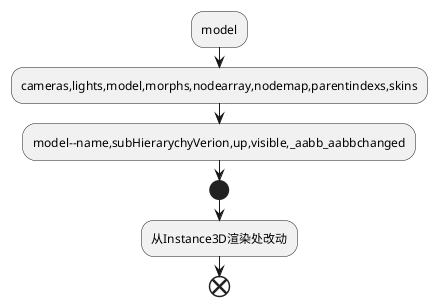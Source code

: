 @startuml FBS
:model;
:cameras,lights,model,morphs,nodearray,nodemap,parentindexs,skins;
:model--name,subHierarychyVerion,up,visible,_aabb_aabbchanged;



start
:从Instance3D渲染处改动;


end
@enduml